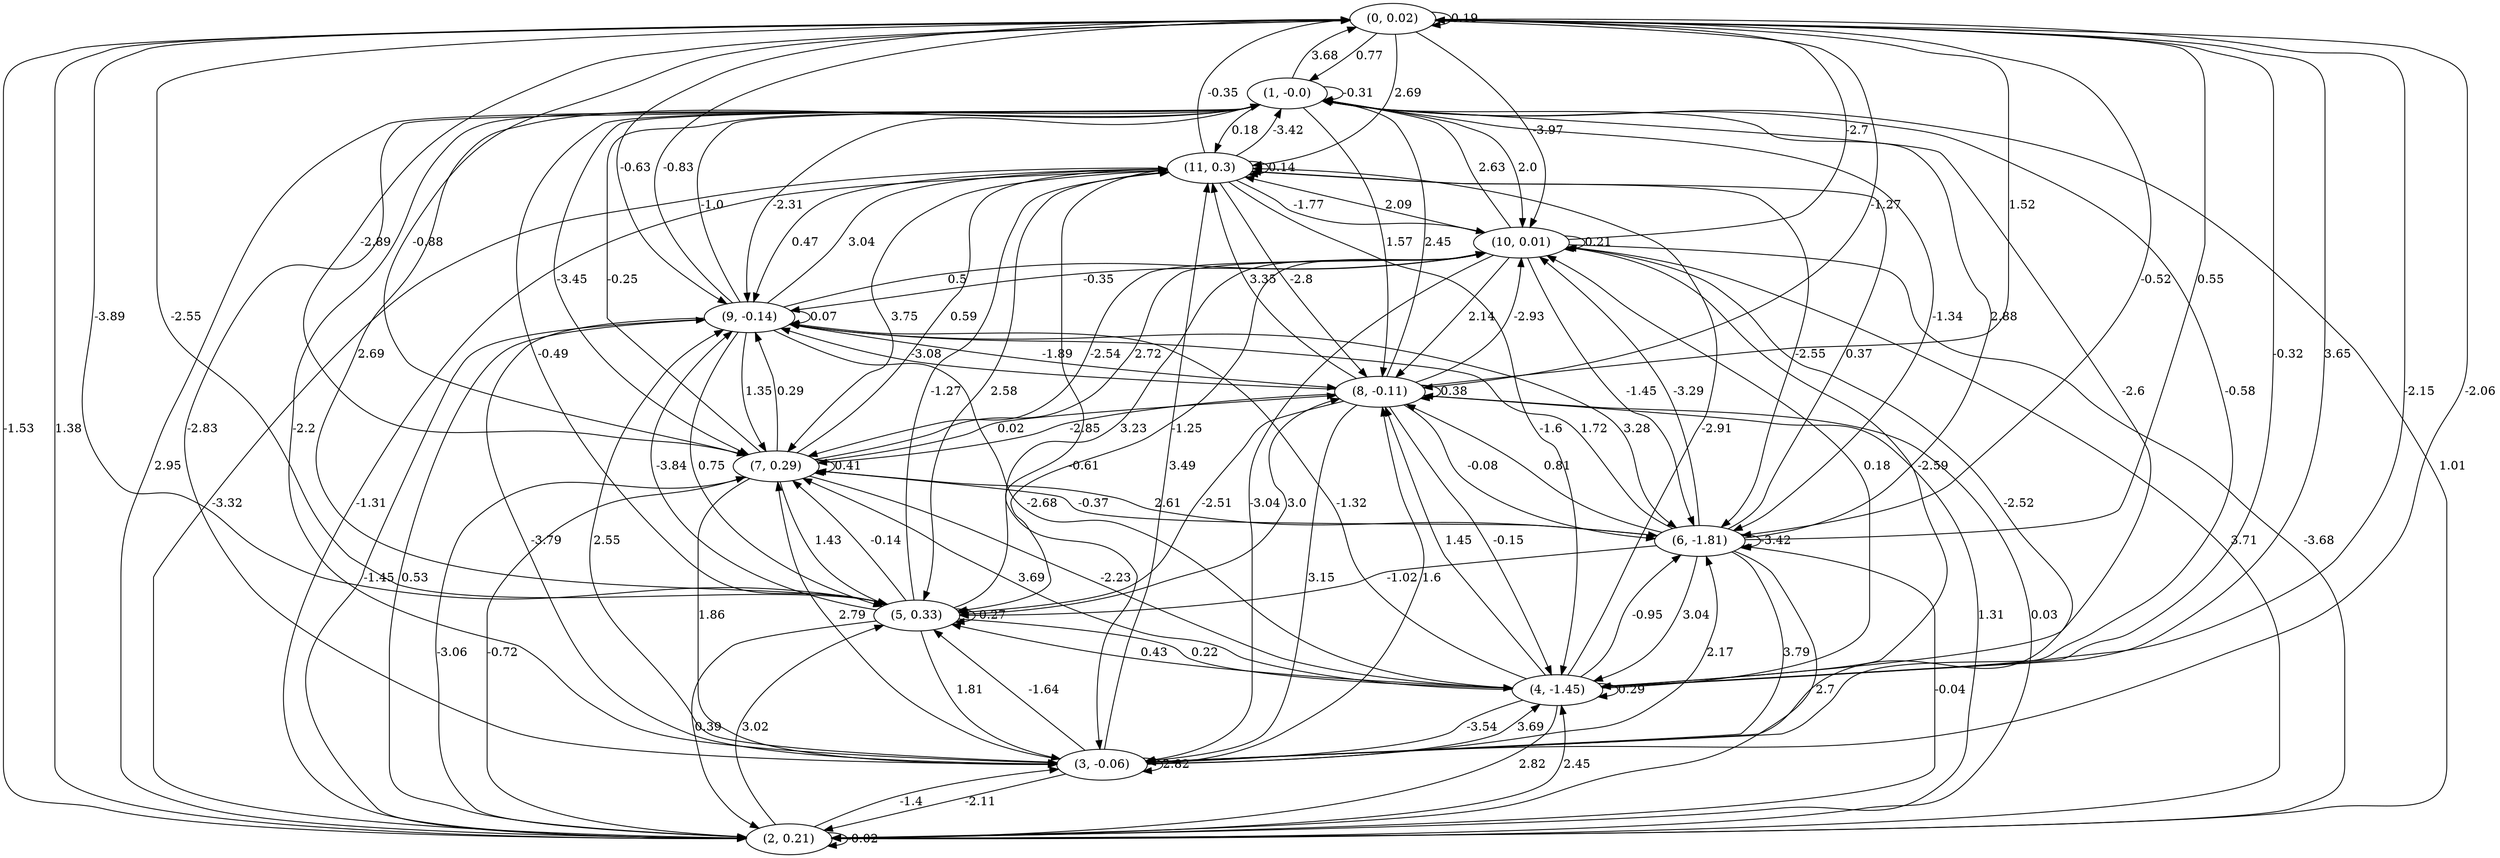 digraph {
    0 [ label = "(0, 0.02)" ]
    1 [ label = "(1, -0.0)" ]
    2 [ label = "(2, 0.21)" ]
    3 [ label = "(3, -0.06)" ]
    4 [ label = "(4, -1.45)" ]
    5 [ label = "(5, 0.33)" ]
    6 [ label = "(6, -1.81)" ]
    7 [ label = "(7, 0.29)" ]
    8 [ label = "(8, -0.11)" ]
    9 [ label = "(9, -0.14)" ]
    10 [ label = "(10, 0.01)" ]
    11 [ label = "(11, 0.3)" ]
    0 -> 0 [ label = "0.19" ]
    1 -> 1 [ label = "-0.31" ]
    2 -> 2 [ label = "-0.02" ]
    3 -> 3 [ label = "2.82" ]
    4 -> 4 [ label = "0.29" ]
    5 -> 5 [ label = "-0.27" ]
    6 -> 6 [ label = "-3.42" ]
    7 -> 7 [ label = "0.41" ]
    8 -> 8 [ label = "0.38" ]
    9 -> 9 [ label = "0.07" ]
    10 -> 10 [ label = "0.21" ]
    11 -> 11 [ label = "0.14" ]
    1 -> 0 [ label = "3.68" ]
    2 -> 0 [ label = "1.38" ]
    3 -> 0 [ label = "-2.06" ]
    4 -> 0 [ label = "-0.32" ]
    5 -> 0 [ label = "-3.89" ]
    6 -> 0 [ label = "0.55" ]
    7 -> 0 [ label = "-0.88" ]
    8 -> 0 [ label = "1.52" ]
    9 -> 0 [ label = "-0.83" ]
    10 -> 0 [ label = "-2.7" ]
    11 -> 0 [ label = "-0.35" ]
    0 -> 1 [ label = "0.77" ]
    2 -> 1 [ label = "1.01" ]
    3 -> 1 [ label = "-2.83" ]
    4 -> 1 [ label = "-0.58" ]
    5 -> 1 [ label = "2.69" ]
    6 -> 1 [ label = "2.88" ]
    7 -> 1 [ label = "-0.25" ]
    8 -> 1 [ label = "2.45" ]
    9 -> 1 [ label = "-1.0" ]
    10 -> 1 [ label = "2.63" ]
    11 -> 1 [ label = "-3.42" ]
    0 -> 2 [ label = "-1.53" ]
    1 -> 2 [ label = "2.95" ]
    3 -> 2 [ label = "-2.11" ]
    4 -> 2 [ label = "2.82" ]
    5 -> 2 [ label = "0.39" ]
    6 -> 2 [ label = "2.7" ]
    7 -> 2 [ label = "-3.06" ]
    8 -> 2 [ label = "1.31" ]
    9 -> 2 [ label = "-1.45" ]
    10 -> 2 [ label = "-3.68" ]
    11 -> 2 [ label = "-3.32" ]
    0 -> 3 [ label = "-2.15" ]
    1 -> 3 [ label = "-2.2" ]
    2 -> 3 [ label = "-1.4" ]
    4 -> 3 [ label = "-3.54" ]
    5 -> 3 [ label = "1.81" ]
    6 -> 3 [ label = "3.79" ]
    7 -> 3 [ label = "1.86" ]
    8 -> 3 [ label = "3.15" ]
    9 -> 3 [ label = "-3.79" ]
    10 -> 3 [ label = "-3.04" ]
    11 -> 3 [ label = "-0.61" ]
    0 -> 4 [ label = "3.65" ]
    1 -> 4 [ label = "-2.6" ]
    2 -> 4 [ label = "2.45" ]
    3 -> 4 [ label = "3.69" ]
    5 -> 4 [ label = "0.22" ]
    6 -> 4 [ label = "3.04" ]
    7 -> 4 [ label = "-2.23" ]
    8 -> 4 [ label = "-0.15" ]
    9 -> 4 [ label = "-2.68" ]
    10 -> 4 [ label = "-2.59" ]
    11 -> 4 [ label = "-1.6" ]
    0 -> 5 [ label = "-2.55" ]
    1 -> 5 [ label = "-0.49" ]
    2 -> 5 [ label = "3.02" ]
    3 -> 5 [ label = "-1.64" ]
    4 -> 5 [ label = "0.43" ]
    6 -> 5 [ label = "-1.02" ]
    7 -> 5 [ label = "1.43" ]
    8 -> 5 [ label = "-2.51" ]
    9 -> 5 [ label = "0.75" ]
    10 -> 5 [ label = "-1.25" ]
    11 -> 5 [ label = "2.58" ]
    0 -> 6 [ label = "-0.52" ]
    1 -> 6 [ label = "-1.34" ]
    2 -> 6 [ label = "-0.04" ]
    3 -> 6 [ label = "2.17" ]
    4 -> 6 [ label = "-0.95" ]
    7 -> 6 [ label = "2.61" ]
    8 -> 6 [ label = "-0.08" ]
    9 -> 6 [ label = "3.28" ]
    10 -> 6 [ label = "-1.45" ]
    11 -> 6 [ label = "-2.55" ]
    0 -> 7 [ label = "-2.89" ]
    1 -> 7 [ label = "-3.45" ]
    2 -> 7 [ label = "-0.72" ]
    3 -> 7 [ label = "2.79" ]
    4 -> 7 [ label = "3.69" ]
    5 -> 7 [ label = "-0.14" ]
    6 -> 7 [ label = "-0.37" ]
    8 -> 7 [ label = "-2.85" ]
    9 -> 7 [ label = "1.35" ]
    10 -> 7 [ label = "-2.54" ]
    11 -> 7 [ label = "3.75" ]
    0 -> 8 [ label = "-1.27" ]
    1 -> 8 [ label = "1.57" ]
    2 -> 8 [ label = "0.03" ]
    3 -> 8 [ label = "1.6" ]
    4 -> 8 [ label = "1.45" ]
    5 -> 8 [ label = "3.0" ]
    6 -> 8 [ label = "0.81" ]
    7 -> 8 [ label = "0.02" ]
    9 -> 8 [ label = "-1.89" ]
    10 -> 8 [ label = "2.14" ]
    11 -> 8 [ label = "-2.8" ]
    0 -> 9 [ label = "-0.63" ]
    1 -> 9 [ label = "-2.31" ]
    2 -> 9 [ label = "0.53" ]
    3 -> 9 [ label = "2.55" ]
    4 -> 9 [ label = "-1.32" ]
    5 -> 9 [ label = "-3.84" ]
    6 -> 9 [ label = "1.72" ]
    7 -> 9 [ label = "0.29" ]
    8 -> 9 [ label = "-3.08" ]
    10 -> 9 [ label = "-0.35" ]
    11 -> 9 [ label = "0.47" ]
    0 -> 10 [ label = "-3.97" ]
    1 -> 10 [ label = "2.0" ]
    2 -> 10 [ label = "3.71" ]
    3 -> 10 [ label = "-2.52" ]
    4 -> 10 [ label = "0.18" ]
    5 -> 10 [ label = "3.23" ]
    6 -> 10 [ label = "-3.29" ]
    7 -> 10 [ label = "2.72" ]
    8 -> 10 [ label = "-2.93" ]
    9 -> 10 [ label = "0.5" ]
    11 -> 10 [ label = "-1.77" ]
    0 -> 11 [ label = "2.69" ]
    1 -> 11 [ label = "0.18" ]
    2 -> 11 [ label = "-1.31" ]
    3 -> 11 [ label = "3.49" ]
    4 -> 11 [ label = "-2.91" ]
    5 -> 11 [ label = "-1.27" ]
    6 -> 11 [ label = "0.37" ]
    7 -> 11 [ label = "0.59" ]
    8 -> 11 [ label = "3.35" ]
    9 -> 11 [ label = "3.04" ]
    10 -> 11 [ label = "2.09" ]
}

